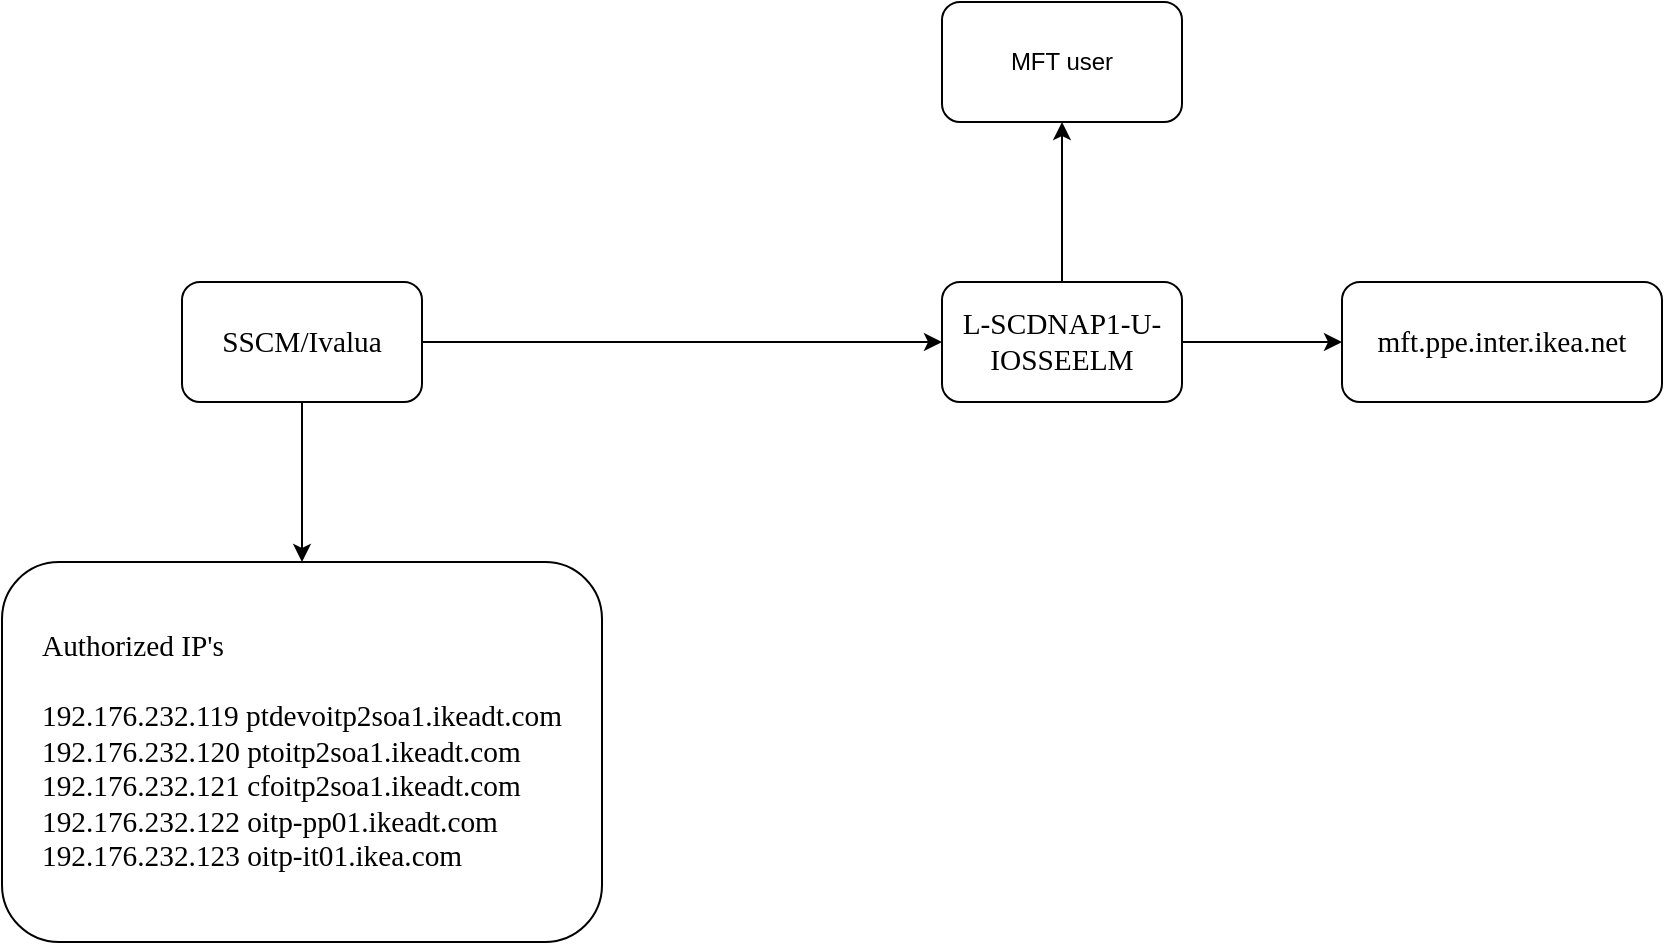 <mxfile version="20.5.1" type="github">
  <diagram id="9sQ3wwlIZSKOjp9Y-Qyn" name="Page-1">
    <mxGraphModel dx="1043" dy="624" grid="1" gridSize="10" guides="1" tooltips="1" connect="1" arrows="1" fold="1" page="1" pageScale="1" pageWidth="3300" pageHeight="4681" math="0" shadow="0">
      <root>
        <mxCell id="0" />
        <mxCell id="1" parent="0" />
        <mxCell id="PCikprBORLeGA7gchWaB-5" value="" style="edgeStyle=orthogonalEdgeStyle;rounded=0;orthogonalLoop=1;jettySize=auto;html=1;" edge="1" parent="1" source="PCikprBORLeGA7gchWaB-1" target="PCikprBORLeGA7gchWaB-4">
          <mxGeometry relative="1" as="geometry" />
        </mxCell>
        <mxCell id="PCikprBORLeGA7gchWaB-9" value="" style="edgeStyle=orthogonalEdgeStyle;rounded=0;orthogonalLoop=1;jettySize=auto;html=1;" edge="1" parent="1" source="PCikprBORLeGA7gchWaB-1" target="PCikprBORLeGA7gchWaB-8">
          <mxGeometry relative="1" as="geometry" />
        </mxCell>
        <mxCell id="PCikprBORLeGA7gchWaB-1" value="&lt;div style=&quot;font-family: Calibri; font-size: 14.667px; text-align: start; background-color: rgb(255, 255, 255);&quot; class=&quot;ewa-rteLine&quot;&gt;SSCM/Ivalua&lt;/div&gt;" style="rounded=1;whiteSpace=wrap;html=1;" vertex="1" parent="1">
          <mxGeometry x="130" y="250" width="120" height="60" as="geometry" />
        </mxCell>
        <mxCell id="PCikprBORLeGA7gchWaB-7" value="" style="edgeStyle=orthogonalEdgeStyle;rounded=0;orthogonalLoop=1;jettySize=auto;html=1;" edge="1" parent="1" source="PCikprBORLeGA7gchWaB-4" target="PCikprBORLeGA7gchWaB-6">
          <mxGeometry relative="1" as="geometry" />
        </mxCell>
        <mxCell id="PCikprBORLeGA7gchWaB-11" value="" style="edgeStyle=orthogonalEdgeStyle;rounded=0;orthogonalLoop=1;jettySize=auto;html=1;" edge="1" parent="1" source="PCikprBORLeGA7gchWaB-4" target="PCikprBORLeGA7gchWaB-10">
          <mxGeometry relative="1" as="geometry" />
        </mxCell>
        <mxCell id="PCikprBORLeGA7gchWaB-4" value="&lt;span style=&quot;font-family: Calibri; font-size: 14.667px; text-align: start; background-color: rgb(255, 255, 255);&quot;&gt;L-SCDNAP1-U-IOSSEELM&lt;/span&gt;&lt;br&gt;" style="whiteSpace=wrap;html=1;rounded=1;" vertex="1" parent="1">
          <mxGeometry x="510" y="250" width="120" height="60" as="geometry" />
        </mxCell>
        <mxCell id="PCikprBORLeGA7gchWaB-6" value="&lt;span style=&quot;font-family: Calibri; font-size: 14.667px; text-align: start; background-color: rgb(255, 255, 255);&quot;&gt; mft.ppe.inter.ikea.net&lt;/span&gt;" style="whiteSpace=wrap;html=1;rounded=1;" vertex="1" parent="1">
          <mxGeometry x="710" y="250" width="160" height="60" as="geometry" />
        </mxCell>
        <mxCell id="PCikprBORLeGA7gchWaB-8" value="&lt;div style=&quot;font-family: Calibri; font-size: 14.667px; text-align: start; background-color: rgb(255, 255, 255);&quot; class=&quot;ewa-rteLine&quot;&gt;Authorized IP&#39;s&lt;/div&gt;&lt;div style=&quot;font-family: Calibri; font-size: 14.667px; text-align: start; background-color: rgb(255, 255, 255);&quot; class=&quot;ewa-rteLine&quot;&gt;&lt;br&gt;&lt;/div&gt;&lt;div style=&quot;font-family: Calibri; font-size: 14.667px; text-align: start; background-color: rgb(255, 255, 255);&quot; class=&quot;ewa-rteLine&quot;&gt;192.176.232.119    ptdevoitp2soa1.ikeadt.com&lt;/div&gt;&lt;div style=&quot;font-family: Calibri; font-size: 14.667px; text-align: start; background-color: rgb(255, 255, 255);&quot; class=&quot;ewa-rteLine&quot;&gt;192.176.232.120    ptoitp2soa1.ikeadt.com&lt;/div&gt;&lt;div style=&quot;font-family: Calibri; font-size: 14.667px; text-align: start; background-color: rgb(255, 255, 255);&quot; class=&quot;ewa-rteLine&quot;&gt;192.176.232.121 cfoitp2soa1.ikeadt.com&lt;/div&gt;&lt;div style=&quot;font-family: Calibri; font-size: 14.667px; text-align: start; background-color: rgb(255, 255, 255);&quot; class=&quot;ewa-rteLine&quot;&gt;192.176.232.122 oitp-pp01.ikeadt.com&lt;/div&gt;&lt;div style=&quot;font-family: Calibri; font-size: 14.667px; text-align: start; background-color: rgb(255, 255, 255);&quot; class=&quot;ewa-rteLine&quot;&gt;192.176.232.123 oitp-it01.ikea.com&lt;/div&gt;" style="whiteSpace=wrap;html=1;rounded=1;" vertex="1" parent="1">
          <mxGeometry x="40" y="390" width="300" height="190" as="geometry" />
        </mxCell>
        <mxCell id="PCikprBORLeGA7gchWaB-10" value="MFT user" style="whiteSpace=wrap;html=1;rounded=1;" vertex="1" parent="1">
          <mxGeometry x="510" y="110" width="120" height="60" as="geometry" />
        </mxCell>
      </root>
    </mxGraphModel>
  </diagram>
</mxfile>
